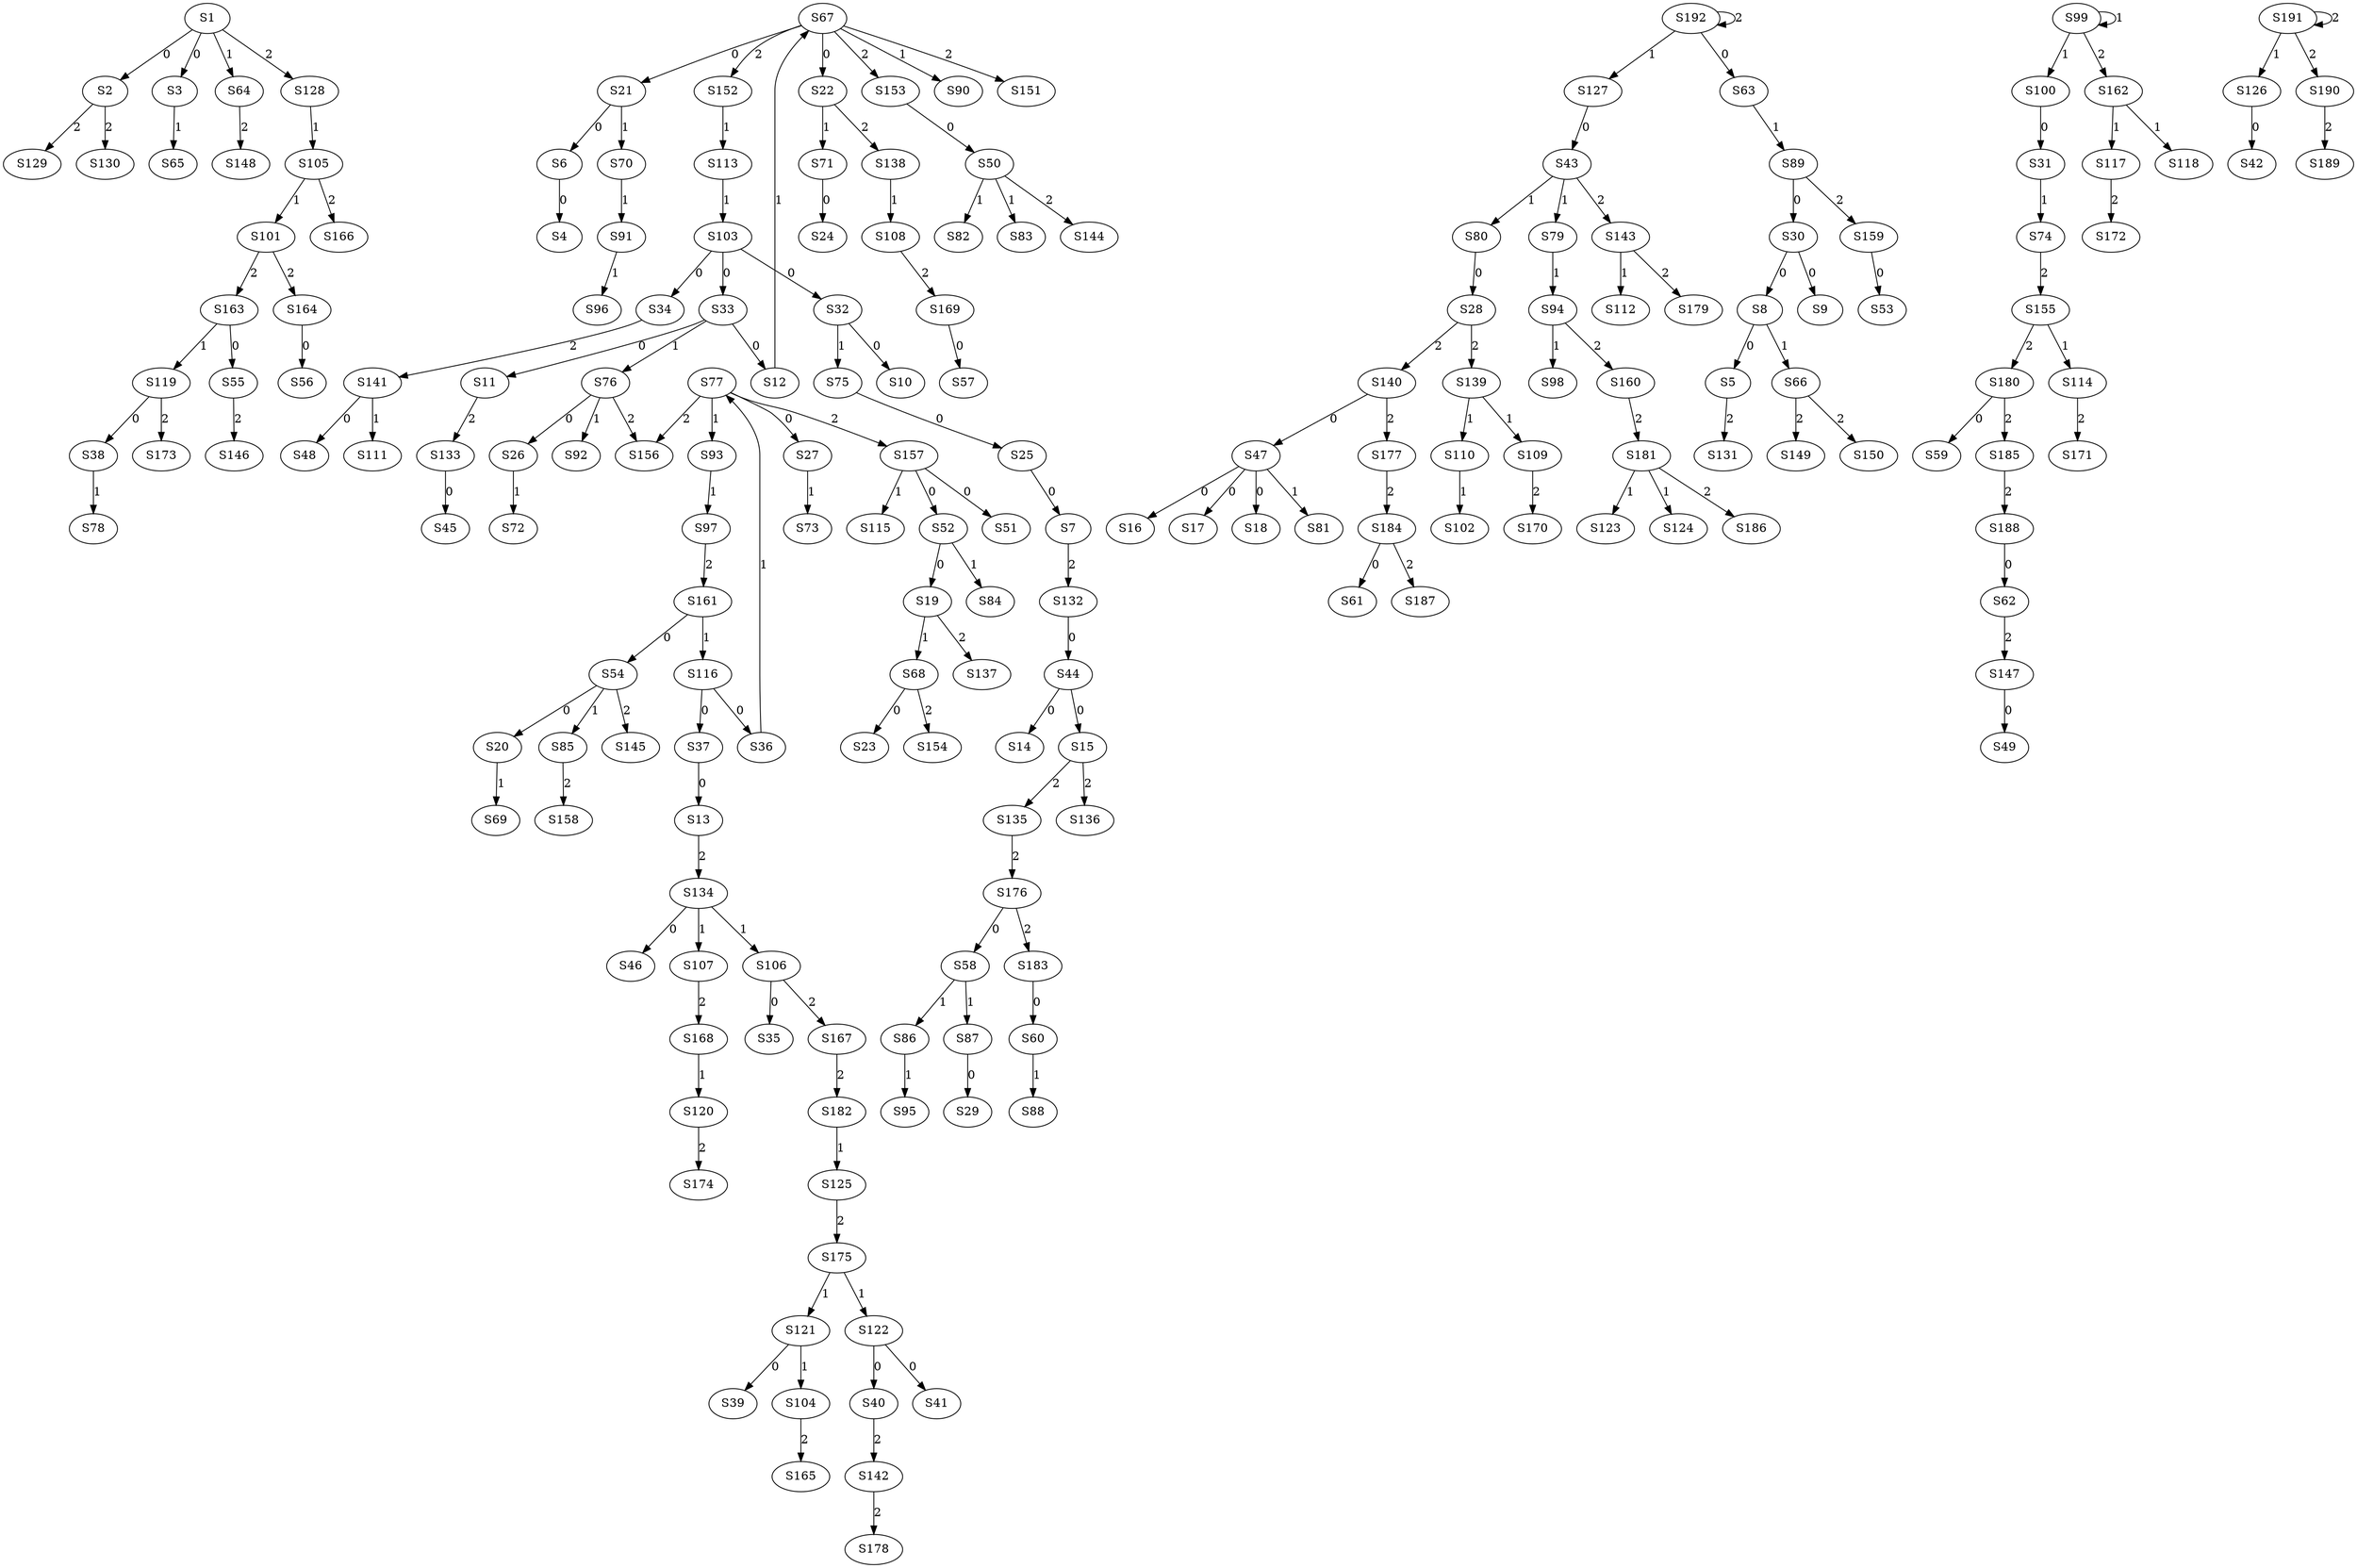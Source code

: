 strict digraph {
	S1 -> S2 [ label = 0 ];
	S1 -> S3 [ label = 0 ];
	S6 -> S4 [ label = 0 ];
	S8 -> S5 [ label = 0 ];
	S21 -> S6 [ label = 0 ];
	S25 -> S7 [ label = 0 ];
	S30 -> S8 [ label = 0 ];
	S30 -> S9 [ label = 0 ];
	S32 -> S10 [ label = 0 ];
	S33 -> S11 [ label = 0 ];
	S33 -> S12 [ label = 0 ];
	S37 -> S13 [ label = 0 ];
	S44 -> S14 [ label = 0 ];
	S44 -> S15 [ label = 0 ];
	S47 -> S16 [ label = 0 ];
	S47 -> S17 [ label = 0 ];
	S47 -> S18 [ label = 0 ];
	S52 -> S19 [ label = 0 ];
	S54 -> S20 [ label = 0 ];
	S67 -> S21 [ label = 0 ];
	S67 -> S22 [ label = 0 ];
	S68 -> S23 [ label = 0 ];
	S71 -> S24 [ label = 0 ];
	S75 -> S25 [ label = 0 ];
	S76 -> S26 [ label = 0 ];
	S77 -> S27 [ label = 0 ];
	S80 -> S28 [ label = 0 ];
	S87 -> S29 [ label = 0 ];
	S89 -> S30 [ label = 0 ];
	S100 -> S31 [ label = 0 ];
	S103 -> S32 [ label = 0 ];
	S103 -> S33 [ label = 0 ];
	S103 -> S34 [ label = 0 ];
	S106 -> S35 [ label = 0 ];
	S116 -> S36 [ label = 0 ];
	S116 -> S37 [ label = 0 ];
	S119 -> S38 [ label = 0 ];
	S121 -> S39 [ label = 0 ];
	S122 -> S40 [ label = 0 ];
	S122 -> S41 [ label = 0 ];
	S126 -> S42 [ label = 0 ];
	S127 -> S43 [ label = 0 ];
	S132 -> S44 [ label = 0 ];
	S133 -> S45 [ label = 0 ];
	S134 -> S46 [ label = 0 ];
	S140 -> S47 [ label = 0 ];
	S141 -> S48 [ label = 0 ];
	S147 -> S49 [ label = 0 ];
	S153 -> S50 [ label = 0 ];
	S157 -> S51 [ label = 0 ];
	S157 -> S52 [ label = 0 ];
	S159 -> S53 [ label = 0 ];
	S161 -> S54 [ label = 0 ];
	S163 -> S55 [ label = 0 ];
	S164 -> S56 [ label = 0 ];
	S169 -> S57 [ label = 0 ];
	S176 -> S58 [ label = 0 ];
	S180 -> S59 [ label = 0 ];
	S183 -> S60 [ label = 0 ];
	S184 -> S61 [ label = 0 ];
	S188 -> S62 [ label = 0 ];
	S192 -> S63 [ label = 0 ];
	S1 -> S64 [ label = 1 ];
	S3 -> S65 [ label = 1 ];
	S8 -> S66 [ label = 1 ];
	S12 -> S67 [ label = 1 ];
	S19 -> S68 [ label = 1 ];
	S20 -> S69 [ label = 1 ];
	S21 -> S70 [ label = 1 ];
	S22 -> S71 [ label = 1 ];
	S26 -> S72 [ label = 1 ];
	S27 -> S73 [ label = 1 ];
	S31 -> S74 [ label = 1 ];
	S32 -> S75 [ label = 1 ];
	S33 -> S76 [ label = 1 ];
	S36 -> S77 [ label = 1 ];
	S38 -> S78 [ label = 1 ];
	S43 -> S79 [ label = 1 ];
	S43 -> S80 [ label = 1 ];
	S47 -> S81 [ label = 1 ];
	S50 -> S82 [ label = 1 ];
	S50 -> S83 [ label = 1 ];
	S52 -> S84 [ label = 1 ];
	S54 -> S85 [ label = 1 ];
	S58 -> S86 [ label = 1 ];
	S58 -> S87 [ label = 1 ];
	S60 -> S88 [ label = 1 ];
	S63 -> S89 [ label = 1 ];
	S67 -> S90 [ label = 1 ];
	S70 -> S91 [ label = 1 ];
	S76 -> S92 [ label = 1 ];
	S77 -> S93 [ label = 1 ];
	S79 -> S94 [ label = 1 ];
	S86 -> S95 [ label = 1 ];
	S91 -> S96 [ label = 1 ];
	S93 -> S97 [ label = 1 ];
	S94 -> S98 [ label = 1 ];
	S99 -> S99 [ label = 1 ];
	S99 -> S100 [ label = 1 ];
	S105 -> S101 [ label = 1 ];
	S110 -> S102 [ label = 1 ];
	S113 -> S103 [ label = 1 ];
	S121 -> S104 [ label = 1 ];
	S128 -> S105 [ label = 1 ];
	S134 -> S106 [ label = 1 ];
	S134 -> S107 [ label = 1 ];
	S138 -> S108 [ label = 1 ];
	S139 -> S109 [ label = 1 ];
	S139 -> S110 [ label = 1 ];
	S141 -> S111 [ label = 1 ];
	S143 -> S112 [ label = 1 ];
	S152 -> S113 [ label = 1 ];
	S155 -> S114 [ label = 1 ];
	S157 -> S115 [ label = 1 ];
	S161 -> S116 [ label = 1 ];
	S162 -> S117 [ label = 1 ];
	S162 -> S118 [ label = 1 ];
	S163 -> S119 [ label = 1 ];
	S168 -> S120 [ label = 1 ];
	S175 -> S121 [ label = 1 ];
	S175 -> S122 [ label = 1 ];
	S181 -> S123 [ label = 1 ];
	S181 -> S124 [ label = 1 ];
	S182 -> S125 [ label = 1 ];
	S191 -> S126 [ label = 1 ];
	S192 -> S127 [ label = 1 ];
	S1 -> S128 [ label = 2 ];
	S2 -> S129 [ label = 2 ];
	S2 -> S130 [ label = 2 ];
	S5 -> S131 [ label = 2 ];
	S7 -> S132 [ label = 2 ];
	S11 -> S133 [ label = 2 ];
	S13 -> S134 [ label = 2 ];
	S15 -> S135 [ label = 2 ];
	S15 -> S136 [ label = 2 ];
	S19 -> S137 [ label = 2 ];
	S22 -> S138 [ label = 2 ];
	S28 -> S139 [ label = 2 ];
	S28 -> S140 [ label = 2 ];
	S34 -> S141 [ label = 2 ];
	S40 -> S142 [ label = 2 ];
	S43 -> S143 [ label = 2 ];
	S50 -> S144 [ label = 2 ];
	S54 -> S145 [ label = 2 ];
	S55 -> S146 [ label = 2 ];
	S62 -> S147 [ label = 2 ];
	S64 -> S148 [ label = 2 ];
	S66 -> S149 [ label = 2 ];
	S66 -> S150 [ label = 2 ];
	S67 -> S151 [ label = 2 ];
	S67 -> S152 [ label = 2 ];
	S67 -> S153 [ label = 2 ];
	S68 -> S154 [ label = 2 ];
	S74 -> S155 [ label = 2 ];
	S77 -> S156 [ label = 2 ];
	S77 -> S157 [ label = 2 ];
	S85 -> S158 [ label = 2 ];
	S89 -> S159 [ label = 2 ];
	S94 -> S160 [ label = 2 ];
	S97 -> S161 [ label = 2 ];
	S99 -> S162 [ label = 2 ];
	S101 -> S163 [ label = 2 ];
	S101 -> S164 [ label = 2 ];
	S104 -> S165 [ label = 2 ];
	S105 -> S166 [ label = 2 ];
	S106 -> S167 [ label = 2 ];
	S107 -> S168 [ label = 2 ];
	S108 -> S169 [ label = 2 ];
	S109 -> S170 [ label = 2 ];
	S114 -> S171 [ label = 2 ];
	S117 -> S172 [ label = 2 ];
	S119 -> S173 [ label = 2 ];
	S120 -> S174 [ label = 2 ];
	S125 -> S175 [ label = 2 ];
	S135 -> S176 [ label = 2 ];
	S140 -> S177 [ label = 2 ];
	S142 -> S178 [ label = 2 ];
	S143 -> S179 [ label = 2 ];
	S155 -> S180 [ label = 2 ];
	S160 -> S181 [ label = 2 ];
	S167 -> S182 [ label = 2 ];
	S176 -> S183 [ label = 2 ];
	S177 -> S184 [ label = 2 ];
	S180 -> S185 [ label = 2 ];
	S181 -> S186 [ label = 2 ];
	S184 -> S187 [ label = 2 ];
	S185 -> S188 [ label = 2 ];
	S190 -> S189 [ label = 2 ];
	S191 -> S190 [ label = 2 ];
	S191 -> S191 [ label = 2 ];
	S192 -> S192 [ label = 2 ];
	S76 -> S156 [ label = 2 ];
}